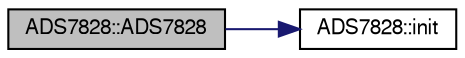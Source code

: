 digraph "ADS7828::ADS7828"
{
  edge [fontname="FreeSans",fontsize="10",labelfontname="FreeSans",labelfontsize="10"];
  node [fontname="FreeSans",fontsize="10",shape=record];
  rankdir="LR";
  Node1 [label="ADS7828::ADS7828",height=0.2,width=0.4,color="black", fillcolor="grey75", style="filled" fontcolor="black"];
  Node1 -> Node2 [color="midnightblue",fontsize="10",style="solid",fontname="FreeSans"];
  Node2 [label="ADS7828::init",height=0.2,width=0.4,color="black", fillcolor="white", style="filled",URL="$class_a_d_s7828.html#a588dee40a56880d0e2521f52121d9127",tooltip="Common code for constructors."];
}
